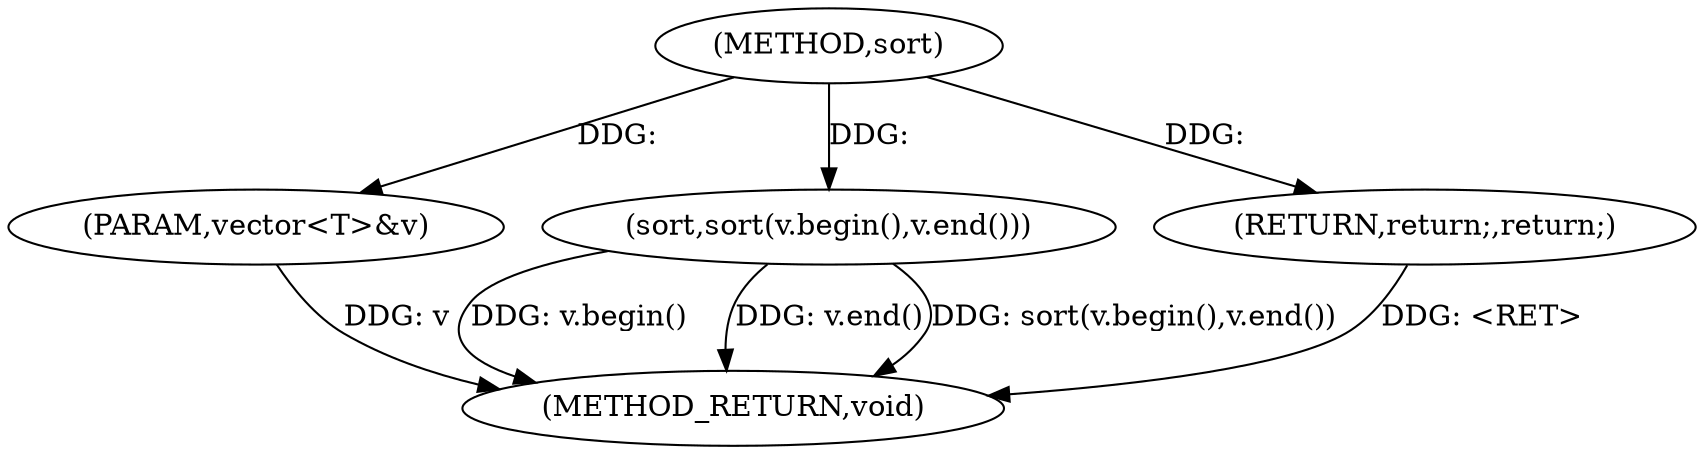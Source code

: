 digraph "sort" {  
"1000783" [label = "(METHOD,sort)" ]
"1000790" [label = "(METHOD_RETURN,void)" ]
"1000784" [label = "(PARAM,vector<T>&v)" ]
"1000786" [label = "(sort,sort(v.begin(),v.end()))" ]
"1000789" [label = "(RETURN,return;,return;)" ]
  "1000789" -> "1000790"  [ label = "DDG: <RET>"] 
  "1000784" -> "1000790"  [ label = "DDG: v"] 
  "1000786" -> "1000790"  [ label = "DDG: v.begin()"] 
  "1000786" -> "1000790"  [ label = "DDG: v.end()"] 
  "1000786" -> "1000790"  [ label = "DDG: sort(v.begin(),v.end())"] 
  "1000783" -> "1000784"  [ label = "DDG: "] 
  "1000783" -> "1000789"  [ label = "DDG: "] 
  "1000783" -> "1000786"  [ label = "DDG: "] 
}
